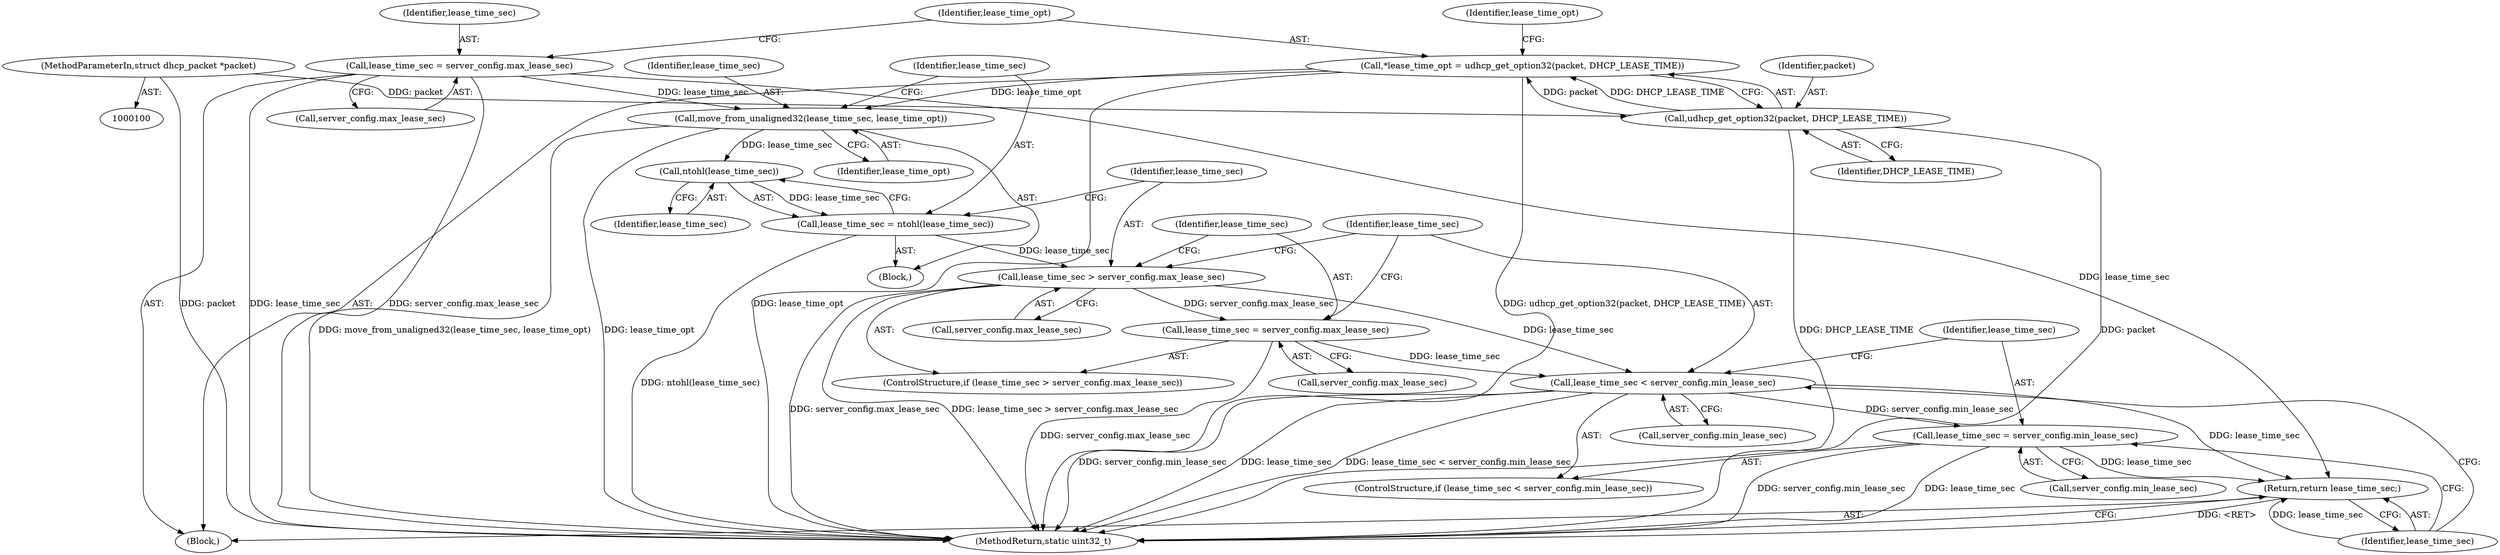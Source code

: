 digraph "0_busybox_6d3b4bb24da9a07c263f3c1acf8df85382ff562c_0@API" {
"1000118" [label="(Call,move_from_unaligned32(lease_time_sec, lease_time_opt))"];
"1000104" [label="(Call,lease_time_sec = server_config.max_lease_sec)"];
"1000110" [label="(Call,*lease_time_opt = udhcp_get_option32(packet, DHCP_LEASE_TIME))"];
"1000112" [label="(Call,udhcp_get_option32(packet, DHCP_LEASE_TIME))"];
"1000101" [label="(MethodParameterIn,struct dhcp_packet *packet)"];
"1000123" [label="(Call,ntohl(lease_time_sec))"];
"1000121" [label="(Call,lease_time_sec = ntohl(lease_time_sec))"];
"1000126" [label="(Call,lease_time_sec > server_config.max_lease_sec)"];
"1000131" [label="(Call,lease_time_sec = server_config.max_lease_sec)"];
"1000137" [label="(Call,lease_time_sec < server_config.min_lease_sec)"];
"1000142" [label="(Call,lease_time_sec = server_config.min_lease_sec)"];
"1000147" [label="(Return,return lease_time_sec;)"];
"1000142" [label="(Call,lease_time_sec = server_config.min_lease_sec)"];
"1000118" [label="(Call,move_from_unaligned32(lease_time_sec, lease_time_opt))"];
"1000149" [label="(MethodReturn,static uint32_t)"];
"1000139" [label="(Call,server_config.min_lease_sec)"];
"1000111" [label="(Identifier,lease_time_opt)"];
"1000113" [label="(Identifier,packet)"];
"1000119" [label="(Identifier,lease_time_sec)"];
"1000114" [label="(Identifier,DHCP_LEASE_TIME)"];
"1000106" [label="(Call,server_config.max_lease_sec)"];
"1000105" [label="(Identifier,lease_time_sec)"];
"1000120" [label="(Identifier,lease_time_opt)"];
"1000125" [label="(ControlStructure,if (lease_time_sec > server_config.max_lease_sec))"];
"1000132" [label="(Identifier,lease_time_sec)"];
"1000148" [label="(Identifier,lease_time_sec)"];
"1000143" [label="(Identifier,lease_time_sec)"];
"1000122" [label="(Identifier,lease_time_sec)"];
"1000104" [label="(Call,lease_time_sec = server_config.max_lease_sec)"];
"1000144" [label="(Call,server_config.min_lease_sec)"];
"1000102" [label="(Block,)"];
"1000126" [label="(Call,lease_time_sec > server_config.max_lease_sec)"];
"1000147" [label="(Return,return lease_time_sec;)"];
"1000117" [label="(Block,)"];
"1000110" [label="(Call,*lease_time_opt = udhcp_get_option32(packet, DHCP_LEASE_TIME))"];
"1000123" [label="(Call,ntohl(lease_time_sec))"];
"1000124" [label="(Identifier,lease_time_sec)"];
"1000128" [label="(Call,server_config.max_lease_sec)"];
"1000136" [label="(ControlStructure,if (lease_time_sec < server_config.min_lease_sec))"];
"1000116" [label="(Identifier,lease_time_opt)"];
"1000133" [label="(Call,server_config.max_lease_sec)"];
"1000138" [label="(Identifier,lease_time_sec)"];
"1000127" [label="(Identifier,lease_time_sec)"];
"1000112" [label="(Call,udhcp_get_option32(packet, DHCP_LEASE_TIME))"];
"1000131" [label="(Call,lease_time_sec = server_config.max_lease_sec)"];
"1000121" [label="(Call,lease_time_sec = ntohl(lease_time_sec))"];
"1000137" [label="(Call,lease_time_sec < server_config.min_lease_sec)"];
"1000101" [label="(MethodParameterIn,struct dhcp_packet *packet)"];
"1000118" -> "1000117"  [label="AST: "];
"1000118" -> "1000120"  [label="CFG: "];
"1000119" -> "1000118"  [label="AST: "];
"1000120" -> "1000118"  [label="AST: "];
"1000122" -> "1000118"  [label="CFG: "];
"1000118" -> "1000149"  [label="DDG: move_from_unaligned32(lease_time_sec, lease_time_opt)"];
"1000118" -> "1000149"  [label="DDG: lease_time_opt"];
"1000104" -> "1000118"  [label="DDG: lease_time_sec"];
"1000110" -> "1000118"  [label="DDG: lease_time_opt"];
"1000118" -> "1000123"  [label="DDG: lease_time_sec"];
"1000104" -> "1000102"  [label="AST: "];
"1000104" -> "1000106"  [label="CFG: "];
"1000105" -> "1000104"  [label="AST: "];
"1000106" -> "1000104"  [label="AST: "];
"1000111" -> "1000104"  [label="CFG: "];
"1000104" -> "1000149"  [label="DDG: lease_time_sec"];
"1000104" -> "1000149"  [label="DDG: server_config.max_lease_sec"];
"1000104" -> "1000147"  [label="DDG: lease_time_sec"];
"1000110" -> "1000102"  [label="AST: "];
"1000110" -> "1000112"  [label="CFG: "];
"1000111" -> "1000110"  [label="AST: "];
"1000112" -> "1000110"  [label="AST: "];
"1000116" -> "1000110"  [label="CFG: "];
"1000110" -> "1000149"  [label="DDG: lease_time_opt"];
"1000110" -> "1000149"  [label="DDG: udhcp_get_option32(packet, DHCP_LEASE_TIME)"];
"1000112" -> "1000110"  [label="DDG: packet"];
"1000112" -> "1000110"  [label="DDG: DHCP_LEASE_TIME"];
"1000112" -> "1000114"  [label="CFG: "];
"1000113" -> "1000112"  [label="AST: "];
"1000114" -> "1000112"  [label="AST: "];
"1000112" -> "1000149"  [label="DDG: DHCP_LEASE_TIME"];
"1000112" -> "1000149"  [label="DDG: packet"];
"1000101" -> "1000112"  [label="DDG: packet"];
"1000101" -> "1000100"  [label="AST: "];
"1000101" -> "1000149"  [label="DDG: packet"];
"1000123" -> "1000121"  [label="AST: "];
"1000123" -> "1000124"  [label="CFG: "];
"1000124" -> "1000123"  [label="AST: "];
"1000121" -> "1000123"  [label="CFG: "];
"1000123" -> "1000121"  [label="DDG: lease_time_sec"];
"1000121" -> "1000117"  [label="AST: "];
"1000122" -> "1000121"  [label="AST: "];
"1000127" -> "1000121"  [label="CFG: "];
"1000121" -> "1000149"  [label="DDG: ntohl(lease_time_sec)"];
"1000121" -> "1000126"  [label="DDG: lease_time_sec"];
"1000126" -> "1000125"  [label="AST: "];
"1000126" -> "1000128"  [label="CFG: "];
"1000127" -> "1000126"  [label="AST: "];
"1000128" -> "1000126"  [label="AST: "];
"1000132" -> "1000126"  [label="CFG: "];
"1000138" -> "1000126"  [label="CFG: "];
"1000126" -> "1000149"  [label="DDG: lease_time_sec > server_config.max_lease_sec"];
"1000126" -> "1000149"  [label="DDG: server_config.max_lease_sec"];
"1000126" -> "1000131"  [label="DDG: server_config.max_lease_sec"];
"1000126" -> "1000137"  [label="DDG: lease_time_sec"];
"1000131" -> "1000125"  [label="AST: "];
"1000131" -> "1000133"  [label="CFG: "];
"1000132" -> "1000131"  [label="AST: "];
"1000133" -> "1000131"  [label="AST: "];
"1000138" -> "1000131"  [label="CFG: "];
"1000131" -> "1000149"  [label="DDG: server_config.max_lease_sec"];
"1000131" -> "1000137"  [label="DDG: lease_time_sec"];
"1000137" -> "1000136"  [label="AST: "];
"1000137" -> "1000139"  [label="CFG: "];
"1000138" -> "1000137"  [label="AST: "];
"1000139" -> "1000137"  [label="AST: "];
"1000143" -> "1000137"  [label="CFG: "];
"1000148" -> "1000137"  [label="CFG: "];
"1000137" -> "1000149"  [label="DDG: server_config.min_lease_sec"];
"1000137" -> "1000149"  [label="DDG: lease_time_sec"];
"1000137" -> "1000149"  [label="DDG: lease_time_sec < server_config.min_lease_sec"];
"1000137" -> "1000142"  [label="DDG: server_config.min_lease_sec"];
"1000137" -> "1000147"  [label="DDG: lease_time_sec"];
"1000142" -> "1000136"  [label="AST: "];
"1000142" -> "1000144"  [label="CFG: "];
"1000143" -> "1000142"  [label="AST: "];
"1000144" -> "1000142"  [label="AST: "];
"1000148" -> "1000142"  [label="CFG: "];
"1000142" -> "1000149"  [label="DDG: server_config.min_lease_sec"];
"1000142" -> "1000149"  [label="DDG: lease_time_sec"];
"1000142" -> "1000147"  [label="DDG: lease_time_sec"];
"1000147" -> "1000102"  [label="AST: "];
"1000147" -> "1000148"  [label="CFG: "];
"1000148" -> "1000147"  [label="AST: "];
"1000149" -> "1000147"  [label="CFG: "];
"1000147" -> "1000149"  [label="DDG: <RET>"];
"1000148" -> "1000147"  [label="DDG: lease_time_sec"];
}
